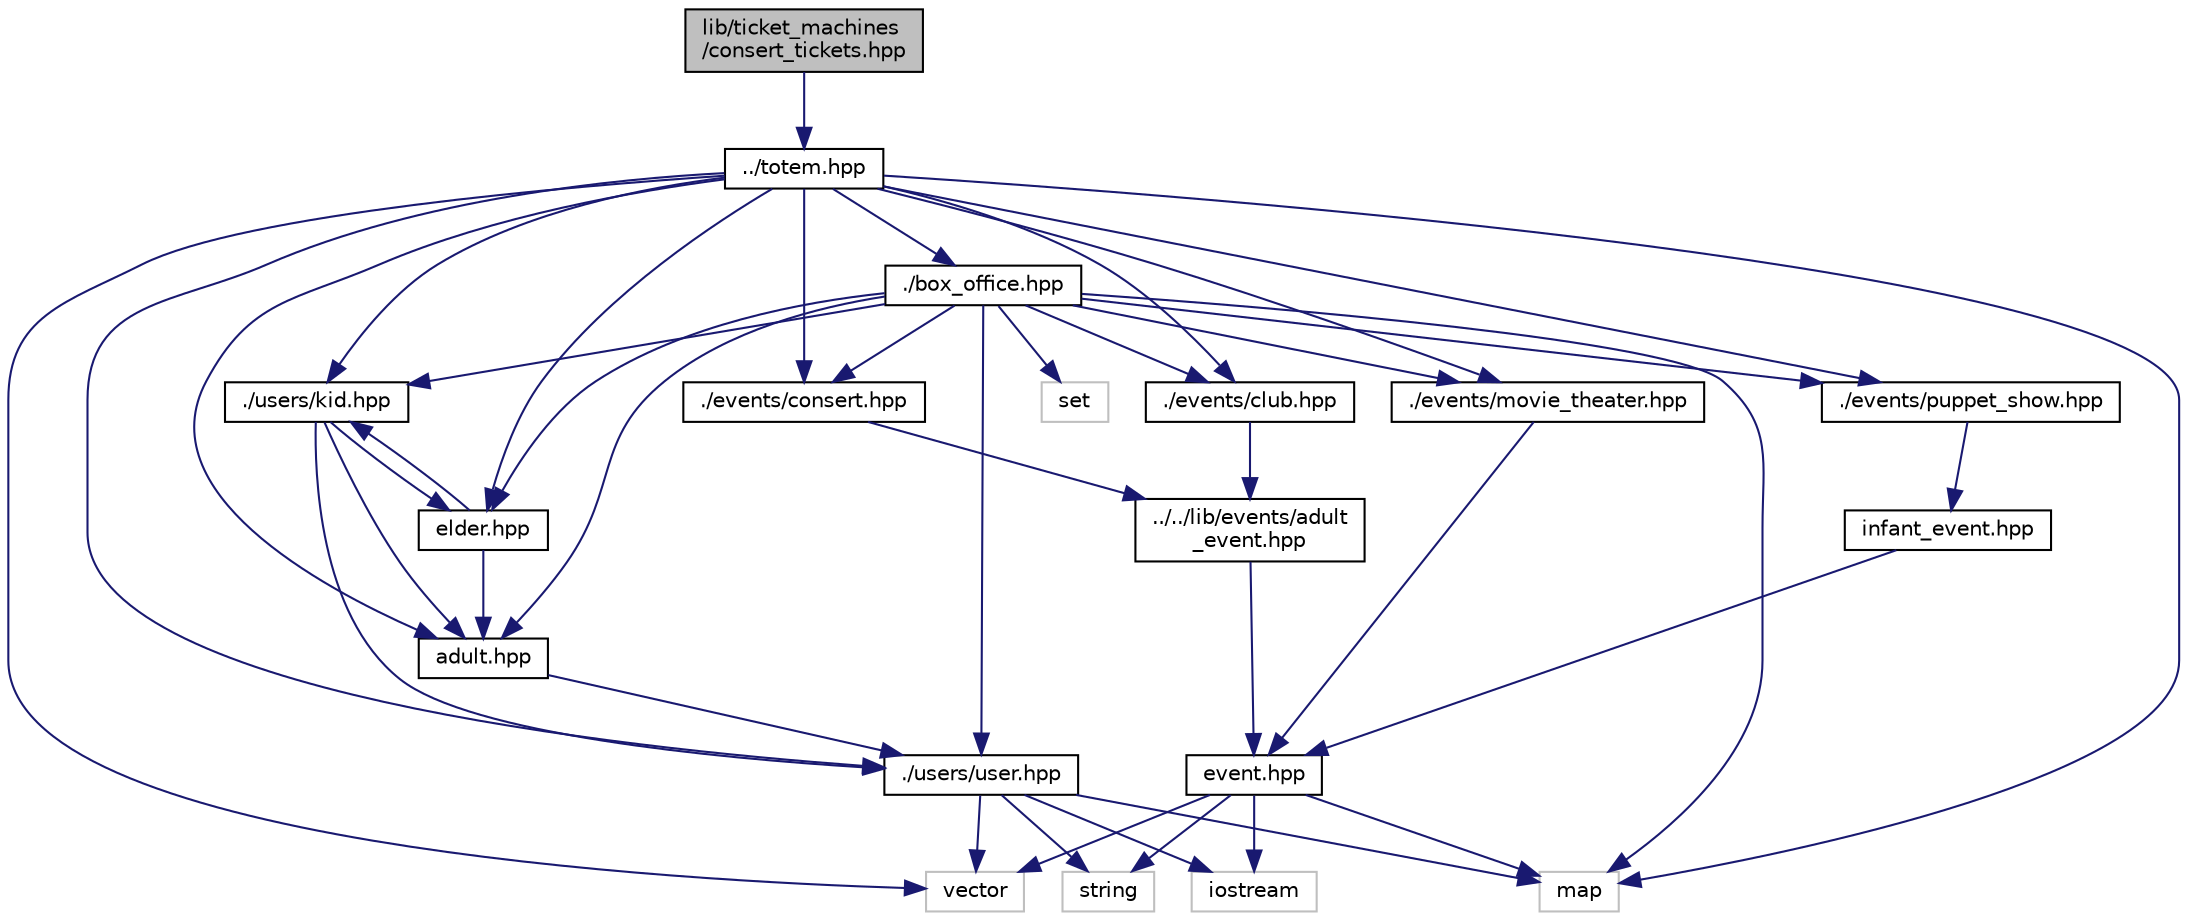 digraph "lib/ticket_machines/consert_tickets.hpp"
{
  edge [fontname="Helvetica",fontsize="10",labelfontname="Helvetica",labelfontsize="10"];
  node [fontname="Helvetica",fontsize="10",shape=record];
  Node0 [label="lib/ticket_machines\l/consert_tickets.hpp",height=0.2,width=0.4,color="black", fillcolor="grey75", style="filled", fontcolor="black"];
  Node0 -> Node1 [color="midnightblue",fontsize="10",style="solid"];
  Node1 [label="../totem.hpp",height=0.2,width=0.4,color="black", fillcolor="white", style="filled",URL="$totem_8hpp.html"];
  Node1 -> Node2 [color="midnightblue",fontsize="10",style="solid"];
  Node2 [label="vector",height=0.2,width=0.4,color="grey75", fillcolor="white", style="filled"];
  Node1 -> Node3 [color="midnightblue",fontsize="10",style="solid"];
  Node3 [label="map",height=0.2,width=0.4,color="grey75", fillcolor="white", style="filled"];
  Node1 -> Node4 [color="midnightblue",fontsize="10",style="solid"];
  Node4 [label="./users/user.hpp",height=0.2,width=0.4,color="black", fillcolor="white", style="filled",URL="$user_8hpp.html"];
  Node4 -> Node5 [color="midnightblue",fontsize="10",style="solid"];
  Node5 [label="string",height=0.2,width=0.4,color="grey75", fillcolor="white", style="filled"];
  Node4 -> Node2 [color="midnightblue",fontsize="10",style="solid"];
  Node4 -> Node6 [color="midnightblue",fontsize="10",style="solid"];
  Node6 [label="iostream",height=0.2,width=0.4,color="grey75", fillcolor="white", style="filled"];
  Node4 -> Node3 [color="midnightblue",fontsize="10",style="solid"];
  Node1 -> Node7 [color="midnightblue",fontsize="10",style="solid"];
  Node7 [label="./users/kid.hpp",height=0.2,width=0.4,color="black", fillcolor="white", style="filled",URL="$kid_8hpp.html"];
  Node7 -> Node4 [color="midnightblue",fontsize="10",style="solid"];
  Node7 -> Node8 [color="midnightblue",fontsize="10",style="solid"];
  Node8 [label="adult.hpp",height=0.2,width=0.4,color="black", fillcolor="white", style="filled",URL="$adult_8hpp.html"];
  Node8 -> Node4 [color="midnightblue",fontsize="10",style="solid"];
  Node7 -> Node9 [color="midnightblue",fontsize="10",style="solid"];
  Node9 [label="elder.hpp",height=0.2,width=0.4,color="black", fillcolor="white", style="filled",URL="$elder_8hpp.html"];
  Node9 -> Node7 [color="midnightblue",fontsize="10",style="solid"];
  Node9 -> Node8 [color="midnightblue",fontsize="10",style="solid"];
  Node1 -> Node8 [color="midnightblue",fontsize="10",style="solid"];
  Node1 -> Node9 [color="midnightblue",fontsize="10",style="solid"];
  Node1 -> Node10 [color="midnightblue",fontsize="10",style="solid"];
  Node10 [label="./box_office.hpp",height=0.2,width=0.4,color="black", fillcolor="white", style="filled",URL="$box__office_8hpp.html"];
  Node10 -> Node11 [color="midnightblue",fontsize="10",style="solid"];
  Node11 [label="set",height=0.2,width=0.4,color="grey75", fillcolor="white", style="filled"];
  Node10 -> Node3 [color="midnightblue",fontsize="10",style="solid"];
  Node10 -> Node4 [color="midnightblue",fontsize="10",style="solid"];
  Node10 -> Node7 [color="midnightblue",fontsize="10",style="solid"];
  Node10 -> Node8 [color="midnightblue",fontsize="10",style="solid"];
  Node10 -> Node9 [color="midnightblue",fontsize="10",style="solid"];
  Node10 -> Node12 [color="midnightblue",fontsize="10",style="solid"];
  Node12 [label="./events/puppet_show.hpp",height=0.2,width=0.4,color="black", fillcolor="white", style="filled",URL="$puppet__show_8hpp.html"];
  Node12 -> Node13 [color="midnightblue",fontsize="10",style="solid"];
  Node13 [label="infant_event.hpp",height=0.2,width=0.4,color="black", fillcolor="white", style="filled",URL="$infant__event_8hpp.html"];
  Node13 -> Node14 [color="midnightblue",fontsize="10",style="solid"];
  Node14 [label="event.hpp",height=0.2,width=0.4,color="black", fillcolor="white", style="filled",URL="$event_8hpp.html"];
  Node14 -> Node6 [color="midnightblue",fontsize="10",style="solid"];
  Node14 -> Node5 [color="midnightblue",fontsize="10",style="solid"];
  Node14 -> Node2 [color="midnightblue",fontsize="10",style="solid"];
  Node14 -> Node3 [color="midnightblue",fontsize="10",style="solid"];
  Node10 -> Node15 [color="midnightblue",fontsize="10",style="solid"];
  Node15 [label="./events/club.hpp",height=0.2,width=0.4,color="black", fillcolor="white", style="filled",URL="$club_8hpp.html"];
  Node15 -> Node16 [color="midnightblue",fontsize="10",style="solid"];
  Node16 [label="../../lib/events/adult\l_event.hpp",height=0.2,width=0.4,color="black", fillcolor="white", style="filled",URL="$adult__event_8hpp.html"];
  Node16 -> Node14 [color="midnightblue",fontsize="10",style="solid"];
  Node10 -> Node17 [color="midnightblue",fontsize="10",style="solid"];
  Node17 [label="./events/consert.hpp",height=0.2,width=0.4,color="black", fillcolor="white", style="filled",URL="$consert_8hpp.html"];
  Node17 -> Node16 [color="midnightblue",fontsize="10",style="solid"];
  Node10 -> Node18 [color="midnightblue",fontsize="10",style="solid"];
  Node18 [label="./events/movie_theater.hpp",height=0.2,width=0.4,color="black", fillcolor="white", style="filled",URL="$movie__theater_8hpp.html"];
  Node18 -> Node14 [color="midnightblue",fontsize="10",style="solid"];
  Node1 -> Node12 [color="midnightblue",fontsize="10",style="solid"];
  Node1 -> Node15 [color="midnightblue",fontsize="10",style="solid"];
  Node1 -> Node17 [color="midnightblue",fontsize="10",style="solid"];
  Node1 -> Node18 [color="midnightblue",fontsize="10",style="solid"];
}
